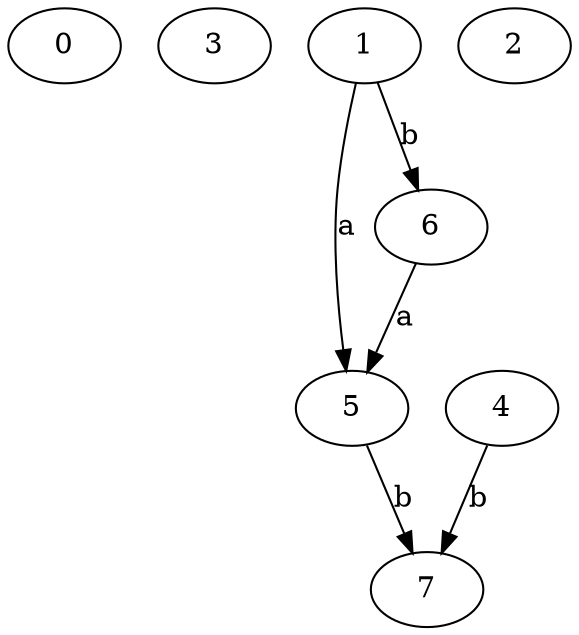 strict digraph  {
0;
3;
1;
4;
5;
2;
6;
7;
1 -> 5  [label=a];
1 -> 6  [label=b];
4 -> 7  [label=b];
5 -> 7  [label=b];
6 -> 5  [label=a];
}
